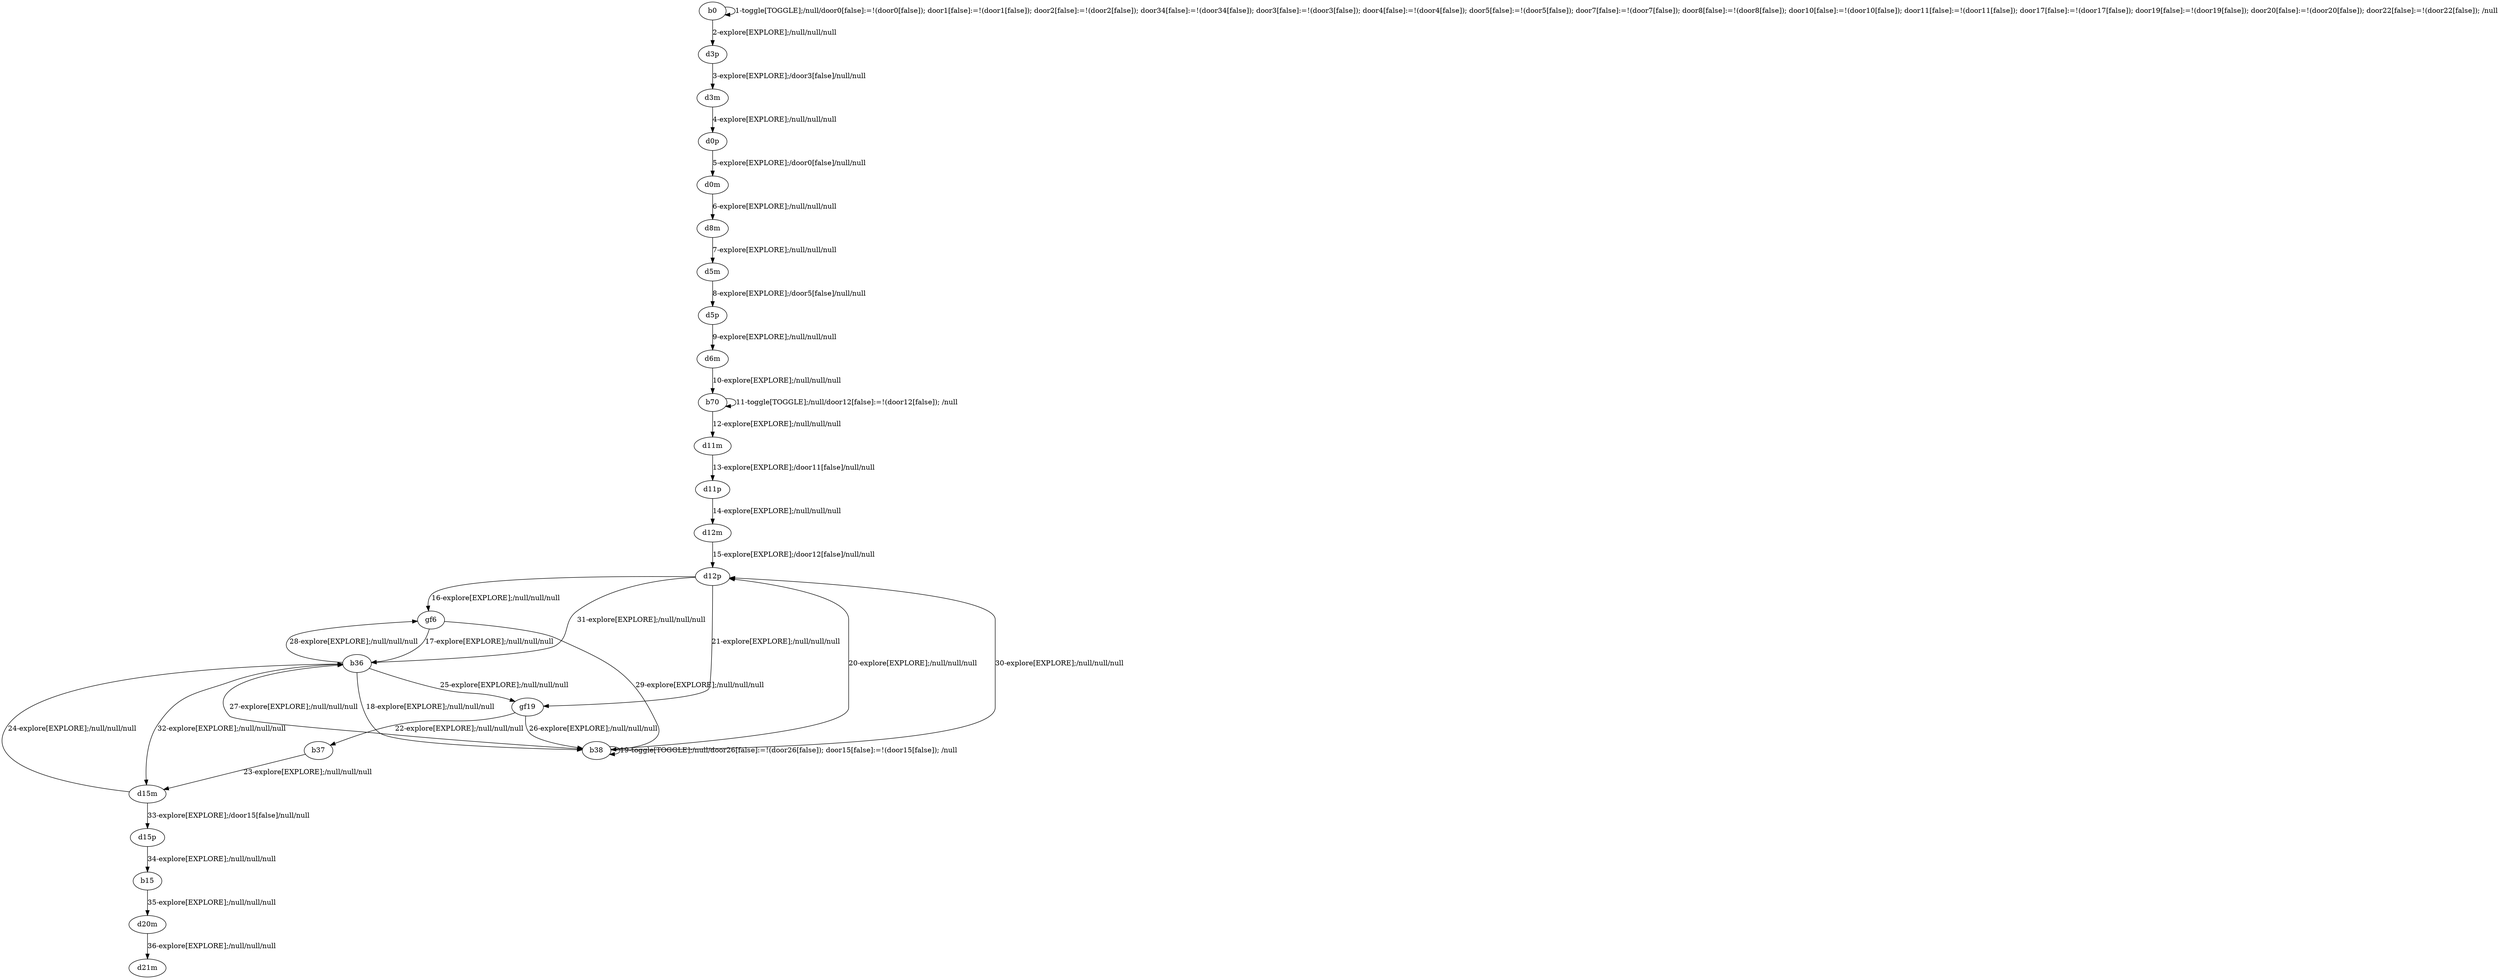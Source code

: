 # Total number of goals covered by this test: 3
# b36 --> gf6
# d15m --> b36
# b38 --> b36

digraph g {
"b0" -> "b0" [label = "1-toggle[TOGGLE];/null/door0[false]:=!(door0[false]); door1[false]:=!(door1[false]); door2[false]:=!(door2[false]); door34[false]:=!(door34[false]); door3[false]:=!(door3[false]); door4[false]:=!(door4[false]); door5[false]:=!(door5[false]); door7[false]:=!(door7[false]); door8[false]:=!(door8[false]); door10[false]:=!(door10[false]); door11[false]:=!(door11[false]); door17[false]:=!(door17[false]); door19[false]:=!(door19[false]); door20[false]:=!(door20[false]); door22[false]:=!(door22[false]); /null"];
"b0" -> "d3p" [label = "2-explore[EXPLORE];/null/null/null"];
"d3p" -> "d3m" [label = "3-explore[EXPLORE];/door3[false]/null/null"];
"d3m" -> "d0p" [label = "4-explore[EXPLORE];/null/null/null"];
"d0p" -> "d0m" [label = "5-explore[EXPLORE];/door0[false]/null/null"];
"d0m" -> "d8m" [label = "6-explore[EXPLORE];/null/null/null"];
"d8m" -> "d5m" [label = "7-explore[EXPLORE];/null/null/null"];
"d5m" -> "d5p" [label = "8-explore[EXPLORE];/door5[false]/null/null"];
"d5p" -> "d6m" [label = "9-explore[EXPLORE];/null/null/null"];
"d6m" -> "b70" [label = "10-explore[EXPLORE];/null/null/null"];
"b70" -> "b70" [label = "11-toggle[TOGGLE];/null/door12[false]:=!(door12[false]); /null"];
"b70" -> "d11m" [label = "12-explore[EXPLORE];/null/null/null"];
"d11m" -> "d11p" [label = "13-explore[EXPLORE];/door11[false]/null/null"];
"d11p" -> "d12m" [label = "14-explore[EXPLORE];/null/null/null"];
"d12m" -> "d12p" [label = "15-explore[EXPLORE];/door12[false]/null/null"];
"d12p" -> "gf6" [label = "16-explore[EXPLORE];/null/null/null"];
"gf6" -> "b36" [label = "17-explore[EXPLORE];/null/null/null"];
"b36" -> "b38" [label = "18-explore[EXPLORE];/null/null/null"];
"b38" -> "b38" [label = "19-toggle[TOGGLE];/null/door26[false]:=!(door26[false]); door15[false]:=!(door15[false]); /null"];
"b38" -> "d12p" [label = "20-explore[EXPLORE];/null/null/null"];
"d12p" -> "gf19" [label = "21-explore[EXPLORE];/null/null/null"];
"gf19" -> "b37" [label = "22-explore[EXPLORE];/null/null/null"];
"b37" -> "d15m" [label = "23-explore[EXPLORE];/null/null/null"];
"d15m" -> "b36" [label = "24-explore[EXPLORE];/null/null/null"];
"b36" -> "gf19" [label = "25-explore[EXPLORE];/null/null/null"];
"gf19" -> "b38" [label = "26-explore[EXPLORE];/null/null/null"];
"b38" -> "b36" [label = "27-explore[EXPLORE];/null/null/null"];
"b36" -> "gf6" [label = "28-explore[EXPLORE];/null/null/null"];
"gf6" -> "b38" [label = "29-explore[EXPLORE];/null/null/null"];
"b38" -> "d12p" [label = "30-explore[EXPLORE];/null/null/null"];
"d12p" -> "b36" [label = "31-explore[EXPLORE];/null/null/null"];
"b36" -> "d15m" [label = "32-explore[EXPLORE];/null/null/null"];
"d15m" -> "d15p" [label = "33-explore[EXPLORE];/door15[false]/null/null"];
"d15p" -> "b15" [label = "34-explore[EXPLORE];/null/null/null"];
"b15" -> "d20m" [label = "35-explore[EXPLORE];/null/null/null"];
"d20m" -> "d21m" [label = "36-explore[EXPLORE];/null/null/null"];
}